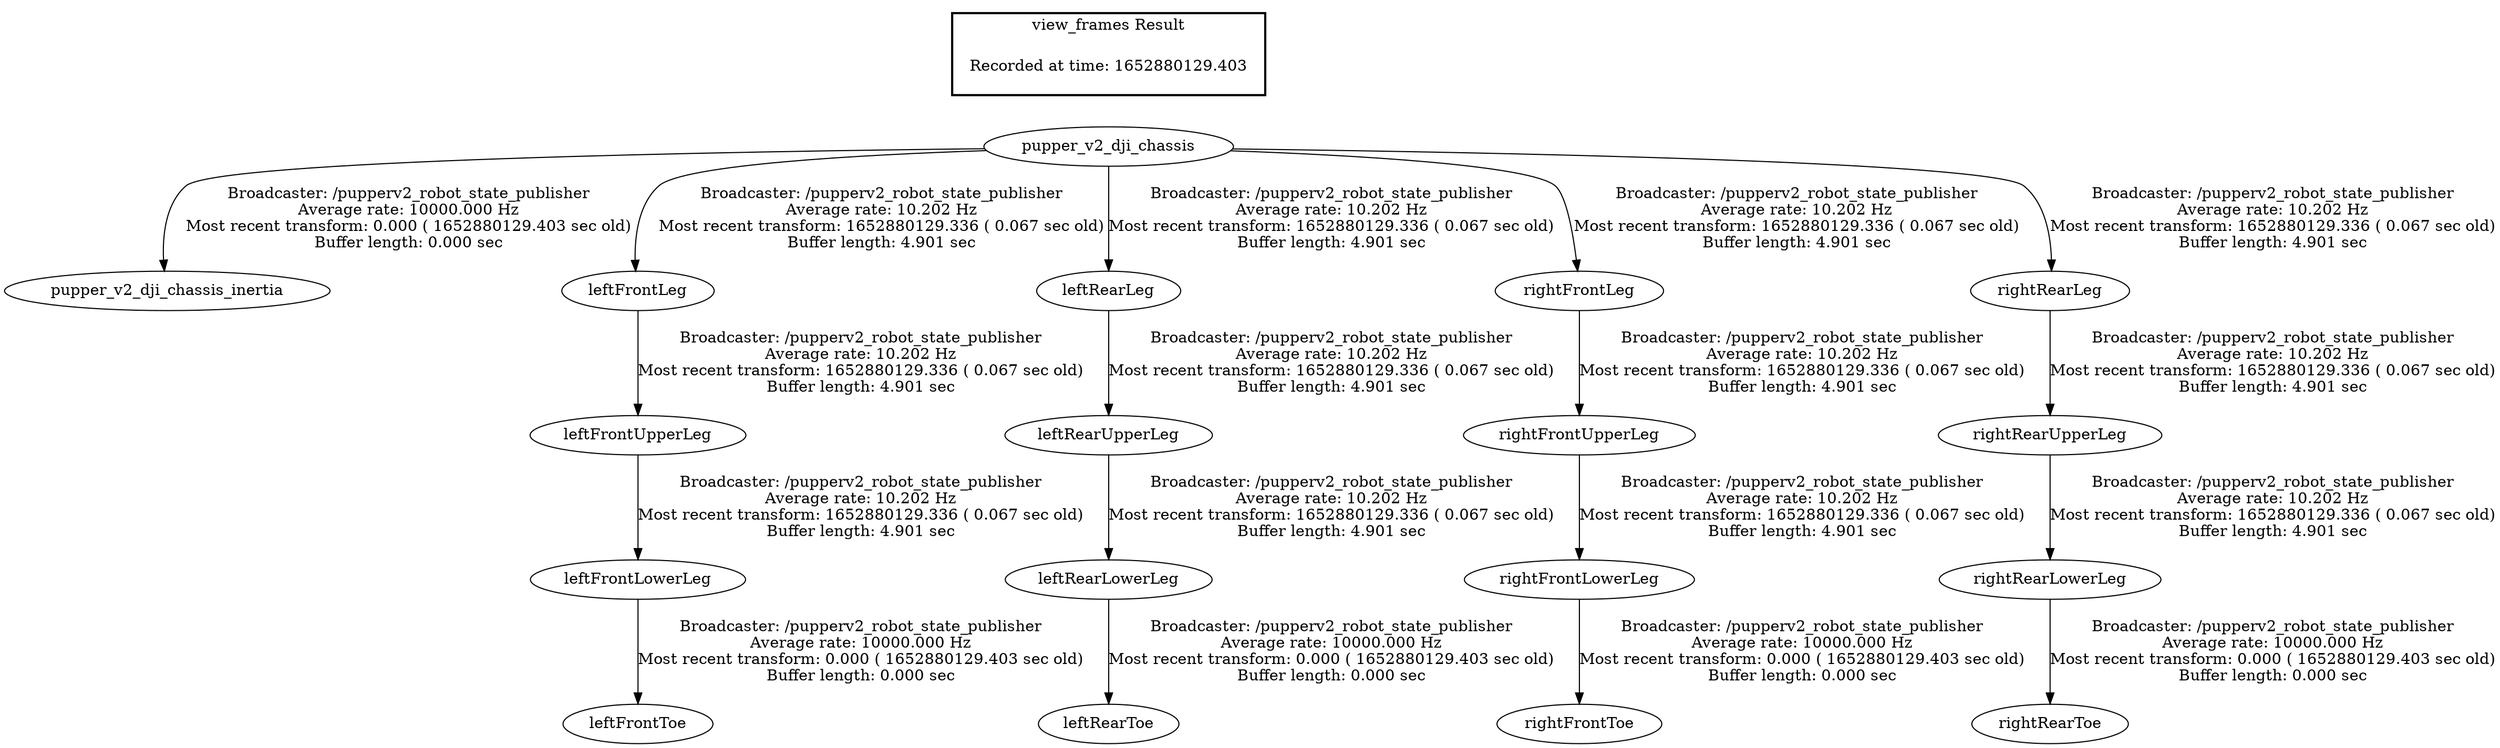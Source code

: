 digraph G {
"leftFrontLowerLeg" -> "leftFrontToe"[label="Broadcaster: /pupperv2_robot_state_publisher\nAverage rate: 10000.000 Hz\nMost recent transform: 0.000 ( 1652880129.403 sec old)\nBuffer length: 0.000 sec\n"];
"leftFrontUpperLeg" -> "leftFrontLowerLeg"[label="Broadcaster: /pupperv2_robot_state_publisher\nAverage rate: 10.202 Hz\nMost recent transform: 1652880129.336 ( 0.067 sec old)\nBuffer length: 4.901 sec\n"];
"leftRearLowerLeg" -> "leftRearToe"[label="Broadcaster: /pupperv2_robot_state_publisher\nAverage rate: 10000.000 Hz\nMost recent transform: 0.000 ( 1652880129.403 sec old)\nBuffer length: 0.000 sec\n"];
"leftRearUpperLeg" -> "leftRearLowerLeg"[label="Broadcaster: /pupperv2_robot_state_publisher\nAverage rate: 10.202 Hz\nMost recent transform: 1652880129.336 ( 0.067 sec old)\nBuffer length: 4.901 sec\n"];
"pupper_v2_dji_chassis" -> "pupper_v2_dji_chassis_inertia"[label="Broadcaster: /pupperv2_robot_state_publisher\nAverage rate: 10000.000 Hz\nMost recent transform: 0.000 ( 1652880129.403 sec old)\nBuffer length: 0.000 sec\n"];
"rightFrontLowerLeg" -> "rightFrontToe"[label="Broadcaster: /pupperv2_robot_state_publisher\nAverage rate: 10000.000 Hz\nMost recent transform: 0.000 ( 1652880129.403 sec old)\nBuffer length: 0.000 sec\n"];
"rightFrontUpperLeg" -> "rightFrontLowerLeg"[label="Broadcaster: /pupperv2_robot_state_publisher\nAverage rate: 10.202 Hz\nMost recent transform: 1652880129.336 ( 0.067 sec old)\nBuffer length: 4.901 sec\n"];
"rightRearLowerLeg" -> "rightRearToe"[label="Broadcaster: /pupperv2_robot_state_publisher\nAverage rate: 10000.000 Hz\nMost recent transform: 0.000 ( 1652880129.403 sec old)\nBuffer length: 0.000 sec\n"];
"rightRearUpperLeg" -> "rightRearLowerLeg"[label="Broadcaster: /pupperv2_robot_state_publisher\nAverage rate: 10.202 Hz\nMost recent transform: 1652880129.336 ( 0.067 sec old)\nBuffer length: 4.901 sec\n"];
"pupper_v2_dji_chassis" -> "leftFrontLeg"[label="Broadcaster: /pupperv2_robot_state_publisher\nAverage rate: 10.202 Hz\nMost recent transform: 1652880129.336 ( 0.067 sec old)\nBuffer length: 4.901 sec\n"];
"leftFrontLeg" -> "leftFrontUpperLeg"[label="Broadcaster: /pupperv2_robot_state_publisher\nAverage rate: 10.202 Hz\nMost recent transform: 1652880129.336 ( 0.067 sec old)\nBuffer length: 4.901 sec\n"];
"pupper_v2_dji_chassis" -> "leftRearLeg"[label="Broadcaster: /pupperv2_robot_state_publisher\nAverage rate: 10.202 Hz\nMost recent transform: 1652880129.336 ( 0.067 sec old)\nBuffer length: 4.901 sec\n"];
"leftRearLeg" -> "leftRearUpperLeg"[label="Broadcaster: /pupperv2_robot_state_publisher\nAverage rate: 10.202 Hz\nMost recent transform: 1652880129.336 ( 0.067 sec old)\nBuffer length: 4.901 sec\n"];
"pupper_v2_dji_chassis" -> "rightFrontLeg"[label="Broadcaster: /pupperv2_robot_state_publisher\nAverage rate: 10.202 Hz\nMost recent transform: 1652880129.336 ( 0.067 sec old)\nBuffer length: 4.901 sec\n"];
"rightFrontLeg" -> "rightFrontUpperLeg"[label="Broadcaster: /pupperv2_robot_state_publisher\nAverage rate: 10.202 Hz\nMost recent transform: 1652880129.336 ( 0.067 sec old)\nBuffer length: 4.901 sec\n"];
"pupper_v2_dji_chassis" -> "rightRearLeg"[label="Broadcaster: /pupperv2_robot_state_publisher\nAverage rate: 10.202 Hz\nMost recent transform: 1652880129.336 ( 0.067 sec old)\nBuffer length: 4.901 sec\n"];
"rightRearLeg" -> "rightRearUpperLeg"[label="Broadcaster: /pupperv2_robot_state_publisher\nAverage rate: 10.202 Hz\nMost recent transform: 1652880129.336 ( 0.067 sec old)\nBuffer length: 4.901 sec\n"];
edge [style=invis];
 subgraph cluster_legend { style=bold; color=black; label ="view_frames Result";
"Recorded at time: 1652880129.403"[ shape=plaintext ] ;
 }->"pupper_v2_dji_chassis";
}